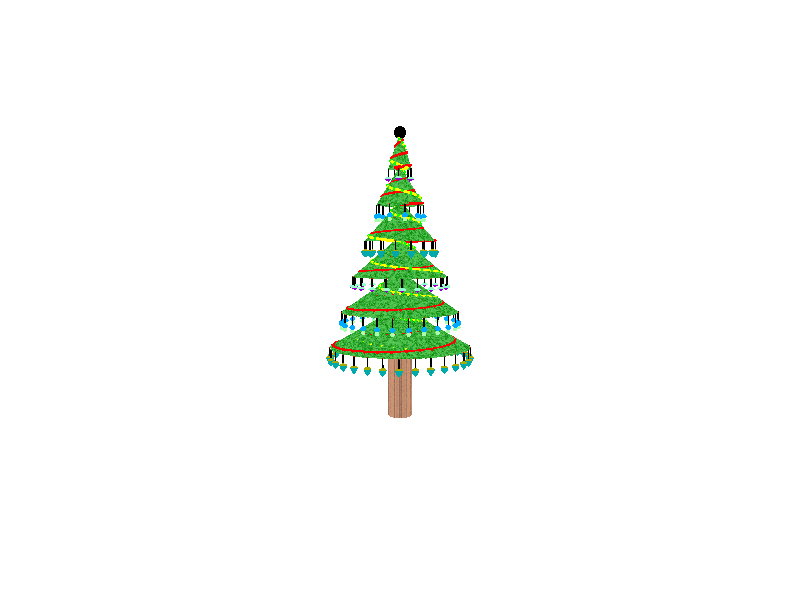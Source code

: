 #include "shapes.inc"
#include "colors.inc"
#include "textures.inc"


#declare sca=50;  									// scalaire pour la taille

//global_settings { max_trace_level 20 }

camera {
    location <0.2*sca,1*sca,14.5> 					// location of camera
    look_at <0,0,10>								// ou la camera va se fixer 
    sky <0,0,1> 									// pour avoir le Z en haut
    right <-image_width/image_height,0,0>	 	    // pour un repere direct
    rotate<0,0, -360*(clock+0.10)>
}

light_source { <0.4*sca,1*sca,14.5> White }		    // light source
light_source { <-0.4*sca,1*sca,14.5> White }       	// light source          

background {White}								  	  // fond d'ecran blanc

#declare hauteur=6;
#declare rayon=6; 
#declare ecartHauteur=hauteur/2;
#declare nombreDeCone=6; 
#declare i=0;
#declare Pi=3.1415;
#declare rayonDeBoule=0.05;
#declare nombreDeBoule=30;
#declare nombreDeCylindre=nombreDeBoule;
#declare rot=2*Pi/nombreDeBoule/2;
#declare rFicelle = 0.06; 

//ne pas multiplier 
#macro Bspline4(step,P0,P1,P2,P3,P4,eq)
	 #local eq=(pow((1-step),4)*P0+4*step*pow((1-step),3)*P1+6*pow(step,2)*pow((1-step),2)*P2+4*pow(step,3)*(1-step)*P3+pow(step,4)*P4);
#end

#macro Bspline2(step,P0,P1,P2, eq)
	 #local eq=(pow((1-step),2)*P0+2*(1-step)*step*P1+step*step*P2);
#end

//Creation des lathes
#macro createLathe(nbPoints, P0, P1, P2, P3, colorr, tX, tY, tZ)
lathe{
  bezier_spline
  nbPoints,
  P0, P1, P2, P3
  pigment {color colorr}
  rotate <90, 0, 0> // <x°, y°, z°>
  scale <0.1, 0.1, 0.1> // <x, y, z>
  translate <tX, tY, tZ> // <x, y, z>
}
#end

//Creation de la guirlande
#macro guirlande(P0,P1,P2,P3,P4,nb,dimCyl,color1)
    #local M=<0,0,0>;
    #local tabP=array[nb+1];
    #for(i,0,nb)
        #local t0=i/nb;
        #local M=<0,0,0>;
        Bspline4(t0,P0,P1,P2,P3,P4,M)
        #local tabP[i]=M;
    #end
    #for(i,0,nb-1)

        cylinder{
            tabP[i] 
            tabP[i+1] 
            dimCyl
            pigment {color1}
        }
    #end
#end


//Creation de la guirlande Electrique
#macro guirlandeElectrique(P0,P1,P2,nb,dimCyl,color1)
    #local M=<0,0,0>;
    #local tabP=array[nb+1];
    #for(i,0,nb)
        #local t0=i/nb;
        #local M=<0,0,0>;
        Bspline2(t0,P0,P1,P2,M)
        #local tabP[i]=M;
    #end
    #for(i,0,nb-1)

        cylinder{
            tabP[i] 
            tabP[i+1] 
            dimCyl
            pigment {color color1}
        }
    #end
#end

#macro spirale(pente,hauteurspirale,hauteuroffset,coneOffset, nbTours,nbPoints,nbPointsGuirlande,dimCyl,Ccouleur,pointFinal)
    #local tabP=array[nbPoints+1];
	#local i = 0;
    #while(i<nbPoints+1)
		#declare paramZ=(hauteuroffset+hauteurspirale) - ((i/nbPoints) * hauteurspirale)  ;
		#declare coeff= ((hauteurspirale+hauteuroffset)-paramZ)*(pente)  ;
		#declare paramX=coeff*cos(nbTours*paramZ);
		#declare paramY=coeff*sin(nbTours*paramZ);
        #declare tabP[i]=<paramX,paramY,paramZ>;    
		#local i = i+1;
    #end
	#local pointFinal = tabP[nbPoints];	
	#local i = 1;
    #while(i<nbPoints-4)
		guirlande(tabP[i-1],tabP[i],tabP[i+1],tabP[i+2],tabP[i+3],nbPointsGuirlande,dimCyl,Ccouleur)
		#local i = i+4;
    #end
		guirlande(tabP[nbPoints-4],tabP[nbPoints-3],tabP[nbPoints-2],tabP[nbPoints-1],pointFinal,nbPointsGuirlande,dimCyl,Ccouleur)
#end

#macro spiraleElectrique(pente,hauteurspirale,hauteuroffset, coneOffset ,nbTours,nbPoints,nbPointsGuirlande,dimCyl,Ccouleur,CHigh,CLow,pointFinal)
    #local tabP=array[nbPoints+1];
	#local i = 0;
    #while(i<nbPoints+1)
		#declare paramZ=(hauteuroffset+hauteurspirale) - ((i/nbPoints) * hauteurspirale)  ;
		#declare coeff= ((hauteurspirale+hauteuroffset)-paramZ)*(pente) + coneOffset;
		#declare paramX=coeff*sin(nbTours*paramZ);
		#declare paramY=coeff*cos(nbTours*paramZ);
        #declare tabP[i]=<paramX,paramY,paramZ>;    
		#local i = i+1;
    #end
	#local pointFinal = tabP[nbPoints];	
	#local i = 1;
    #while(i<nbPoints-2)
		guirlandeElectrique(tabP[i-1],tabP[i],tabP[i+1],nbPointsGuirlande,dimCyl,Ccouleur)
		#if ( mod(clock*360, 2) < 0.5 )
      #local color1 = CHigh;
    	#else
       #local color1 = CLow;
		#end
		sphere {
			tabP[i], 0.15 // <x, y, z>, radius
			pigment { 
				color1
			}
			
		}
		#local i = i+2;

    #end
		guirlandeElectrique(tabP[nbPoints-2],tabP[nbPoints-1],pointFinal,nbPointsGuirlande,dimCyl,Ccouleur)
#end

#declare endpoint = <0,0,ecartHauteur+hauteur>; 

#declare sapin=object{									// creation du sapin
	union{         
				  cylinder{											// creation du cylindre qui est la base du tronc
				            <0,0,0>									// position du cylindre
				            <0,0,hauteur>								// mesure du cylindre
				            1											// rayon du cylindre
				            texture {DMFDarkOak scale 0.1}			// texture que le cylindre va prendre
			        	}
       #while(i< nombreDeCone)

			   	union {
					#local hauteurspirale = ecartHauteur;
					#local hauteurtmp = hauteur+ecartHauteur*(i);
					#local pointDepart = <0,0,hauteur+ecartHauteur*(i)>;
					#local dimcyl = 0.12;
					#local pente = ((rayon*(1-i/nombreDeCone))/ecartHauteur) ;
					#local coneOffset = 1-(1+i)/nombreDeCone;


					spirale(pente,hauteurspirale,hauteurtmp,coneOffset,6,100*(nombreDeCone-i),4,dimcyl,Red,endpoint)
					#local P1 = < (endpoint.x - pointDepart.x)*1/4,(endpoint.y - pointDepart.y)*1/4,hauteur+ecartHauteur*(i)>;
					#local P2 = < (endpoint.x - pointDepart.x)*1/2,(endpoint.y - pointDepart.y)*1/2,hauteur+ecartHauteur*(i)>;
					#local P3 = < (endpoint.x - pointDepart.x)*3/4,(endpoint.y - pointDepart.y)*3/4,hauteur+ecartHauteur*(i)>;
					guirlande(pointDepart,P1,P2,P3,endpoint,4,dimcyl,Red)

			   	}
				   	union {
					#local hauteurspirale = ecartHauteur;
					#local hauteurtmp = hauteur+ecartHauteur*(i);
					#local pointDepart = <0,0,hauteur+ecartHauteur*(i)>;
					#local dimcyl = 0.12;
					#local coneOffset = 1-(1+i)/nombreDeCone;
					#local pente = (rayon*(1-i/nombreDeCone))/(ecartHauteur+coneOffset);

					spiraleElectrique(pente,hauteurspirale,hauteurtmp,coneOffset,3,(14*nombreDeCone)-(i*12),4,dimcyl,Yellow,Green,Magenta,endpoint)
					#local P2 = < (endpoint.x - pointDepart.x)*1/2,(endpoint.y - pointDepart.y)*1/2,hauteur+ecartHauteur*(i)>;
					guirlandeElectrique(pointDepart,P2,endpoint,4,dimcyl,Yellow)

			   	}
	       	
		       difference {
				   
						cone{											//creation du cone
							<0,0,hauteur+ecartHauteur*i> 		// location of base point
							rayon*(1-i/nombreDeCone)			// base point radius
							<0,0,hauteur+ecartHauteur*(i+1)> 	// location of cap point
							1-(1+i)/nombreDeCone				// cap point radius  // OK ?
					   }
					
					#declare j=0;
					union {
						#while(j<nombreDeCylindre)				//nombre de cylindre a enlever
						cylinder{ 
							<	(rayon*(1-i/nombreDeCone))*cos (2*Pi*j/nombreDeCylindre),  //position du cylindre a enlever
								(rayon*(1-i/nombreDeCone))*sin(2*Pi*j/nombreDeCylindre),
								hauteur+i*ecartHauteur	>
						   	<	((1-(i+1)/nombreDeCone))*cos (2*Pi*j/nombreDeCylindre),      // mesure du cylindre a enlever
						            ((1-(i+1)/nombreDeCone))*sin(2*Pi*j/nombreDeCylindre),
			                         	hauteur+(i+1)*ecartHauteur	>
				                        ((1-(i)/nombreDeCone))/8					//rayon du cylindre a enlever
		                        }
		                        #declare j=j+1;
                  		#end  
					}
 					pigment{Jade}						// color of leaves


	       	}
			#declare j=0;
			union {
				#while(j<nombreDeBoule)						//ajout de nombreDeBoule Boule
		     		union {
					#declare rayonJ = rayon*(1-i/nombreDeCone);	 
					#declare pointX=rayonJ*cos (2*Pi*j/nombreDeBoule+rot);
					#declare pointY=rayonJ*sin (2*Pi*j/nombreDeBoule+rot);
					#declare pointZ=hauteur+i*ecartHauteur ;
					
					 union {
						 sphere{										//creation des boules rouges
				     		 		<pointX, pointY, pointZ> 
					     		 	rayonDeBoule
				                  	pigment {Red} finish{diffuse 10}
		                  	}	
			                  cylinder {
			     		 		<pointX, pointY, pointZ> 
		 					<pointX, pointY, pointZ-0.7> 
							rFicelle
			                  	pigment {Black}
			                 	}
					 }
					 #declare latheX=	(rayon*(1-i/nombreDeCone))*cos (2*Pi*j/nombreDeBoule+rot);
					 #declare latheY=(rayon*(1-i/nombreDeCone))*sin(2*Pi*j/nombreDeBoule+rot);
					 #declare latheZ=hauteur+i*ecartHauteur-0.7-0.2;

					 
					 #if( mod(i,3)=0)
					 union {
					 	createLathe(4, <0, -5 >, <3, -2 >, <3, 0 > , <3, 0.5>, rgbt<0,0.4,0.4,0.3>, latheX, latheY, latheZ)
						createLathe(4, <3, 0.5>, <2, 2 >, <2, 1 >, <rFicelle*10, 2 >, rgbt<0.4,0.4,0,0.3>,  latheX, latheY, latheZ)
						 }
					 
					 #end
					 #if( mod(i,3)=1)
					  union {
					  	createLathe(4, <1, -5 >, <2, -4 >, <2, -3 > , <1, -2>, rgbt<0.4,1,0.4,0.3>,  latheX, latheY, latheZ)
						createLathe(4, <1, -2>, <3, -1 >, <3, 0 >, <rFicelle*10, 2 >, rgbt<0,0.4,1,0.3>,  latheX, latheY, latheZ)
						 }
					 
					 #end
					  #if( mod(i,3)=2)
					  union{
					  	createLathe(4,  <0, -2 >, <1, -1>, <2, 0 >, <3,0>, rgbt<0.3,0,0.6,0.3>,  latheX, latheY, latheZ)
						createLathe(4,  <3, 0 >, <3, 1>, <2, 2 >, <rFicelle*10, 2 >, rgb<0.3,1,0.6,0.3>,  latheX, latheY, latheZ)
					  }
					 #end

					}
	                  #declare j=j+1;
	               #end
			}
             #declare nombreDeBoule = nombreDeBoule-5;
             #declare nombreDeCylindre=nombreDeBoule;
             #declare rot=2*Pi/nombreDeBoule/2;
	       #declare i=i+1;
	       #end
	       union {
	       sphere{										//creation des boules rouges
			     	<	0, 0, hauteur+nombreDeCone*ecartHauteur >  //position de la boule au sommet
	     		 		0.5				
					pigment {Black}
	                  }

	       }
	} 
	
}
object{sapin}